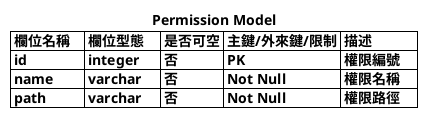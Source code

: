 @startuml
title
  Permission Model
  |= 欄位名稱    |= 欄位型態    |= 是否可空 | 主鍵/外來鍵/限制 | 描述         |
  | id         | integer     | 否       | PK              | 權限編號     |
  | name       | varchar     | 否       | Not Null        | 權限名稱     |
  | path       | varchar     | 否       | Not Null        | 權限路徑     |
end title
@enduml
